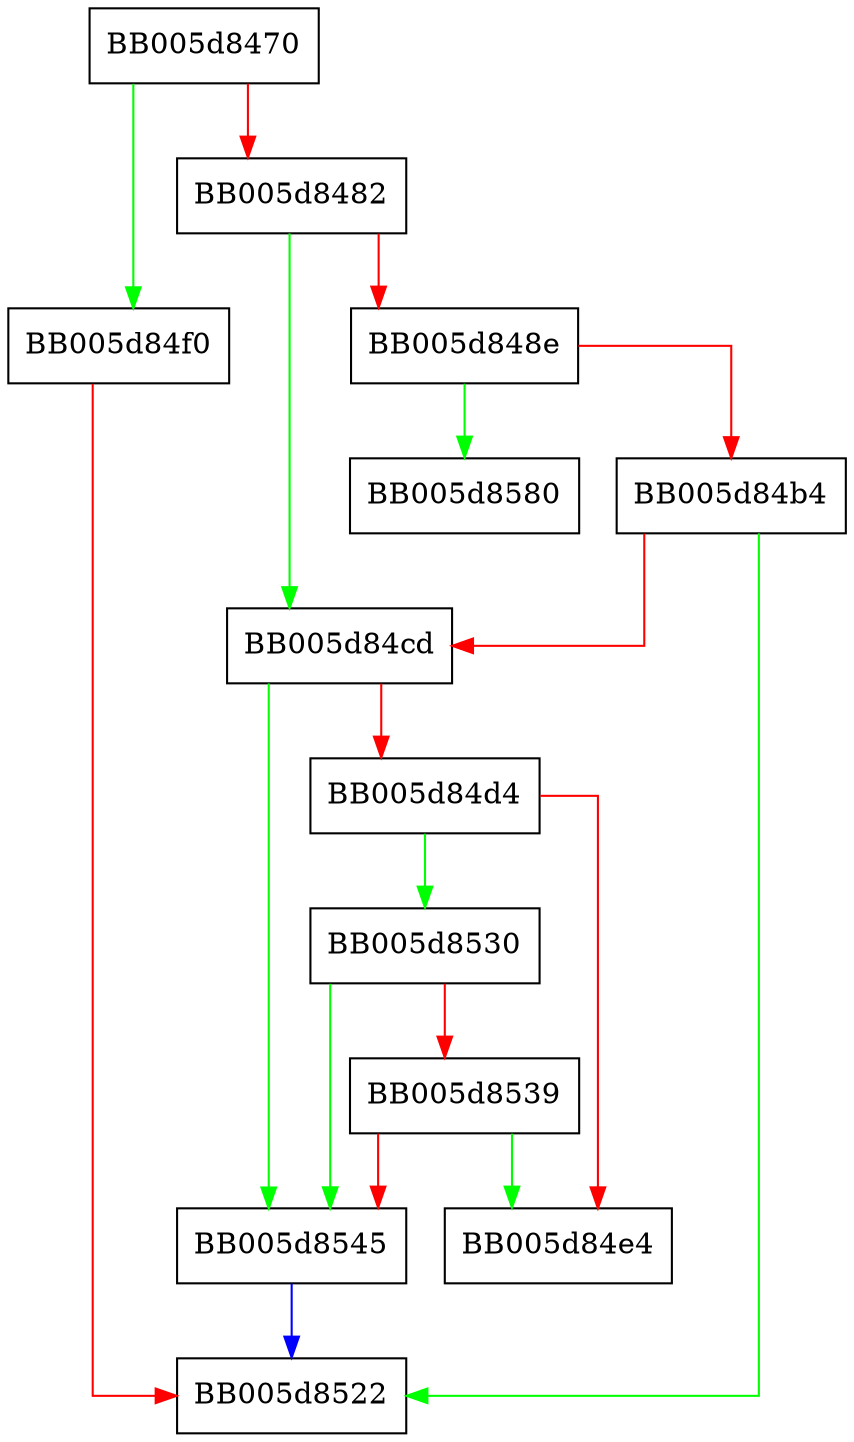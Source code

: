 digraph EVP_PKEY_public_check_quick {
  node [shape="box"];
  graph [splines=ortho];
  BB005d8470 -> BB005d84f0 [color="green"];
  BB005d8470 -> BB005d8482 [color="red"];
  BB005d8482 -> BB005d84cd [color="green"];
  BB005d8482 -> BB005d848e [color="red"];
  BB005d848e -> BB005d8580 [color="green"];
  BB005d848e -> BB005d84b4 [color="red"];
  BB005d84b4 -> BB005d8522 [color="green"];
  BB005d84b4 -> BB005d84cd [color="red"];
  BB005d84cd -> BB005d8545 [color="green"];
  BB005d84cd -> BB005d84d4 [color="red"];
  BB005d84d4 -> BB005d8530 [color="green"];
  BB005d84d4 -> BB005d84e4 [color="red"];
  BB005d84f0 -> BB005d8522 [color="red"];
  BB005d8530 -> BB005d8545 [color="green"];
  BB005d8530 -> BB005d8539 [color="red"];
  BB005d8539 -> BB005d84e4 [color="green"];
  BB005d8539 -> BB005d8545 [color="red"];
  BB005d8545 -> BB005d8522 [color="blue"];
}